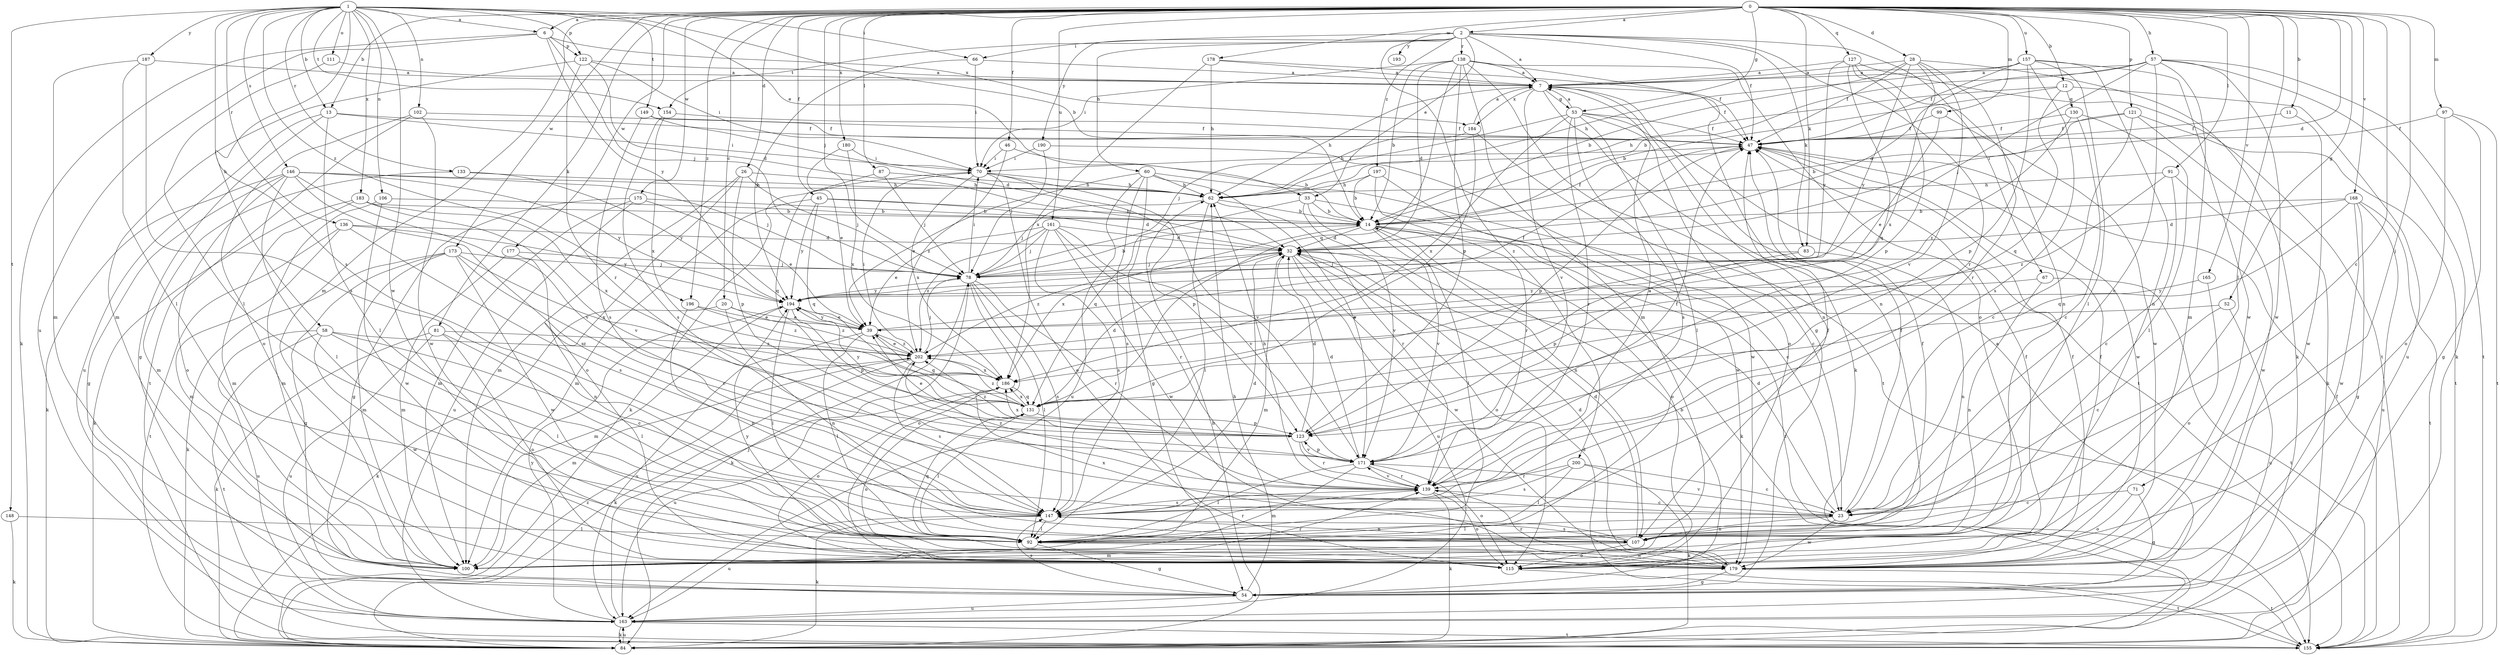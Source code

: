 strict digraph  {
0;
1;
2;
6;
7;
11;
12;
13;
14;
20;
23;
26;
28;
32;
33;
39;
45;
46;
47;
52;
53;
54;
57;
58;
60;
62;
66;
67;
70;
71;
78;
81;
83;
84;
87;
91;
92;
97;
99;
100;
102;
106;
107;
111;
115;
121;
122;
123;
127;
130;
131;
133;
136;
138;
139;
146;
147;
148;
149;
154;
155;
157;
161;
163;
165;
168;
171;
173;
175;
177;
178;
179;
180;
183;
184;
186;
187;
190;
193;
194;
196;
197;
200;
202;
0 -> 2  [label=a];
0 -> 6  [label=a];
0 -> 11  [label=b];
0 -> 12  [label=b];
0 -> 13  [label=b];
0 -> 20  [label=c];
0 -> 23  [label=c];
0 -> 26  [label=d];
0 -> 28  [label=d];
0 -> 32  [label=d];
0 -> 45  [label=f];
0 -> 46  [label=f];
0 -> 52  [label=g];
0 -> 53  [label=g];
0 -> 57  [label=h];
0 -> 71  [label=j];
0 -> 78  [label=j];
0 -> 81  [label=k];
0 -> 83  [label=k];
0 -> 87  [label=l];
0 -> 91  [label=l];
0 -> 92  [label=l];
0 -> 97  [label=m];
0 -> 99  [label=m];
0 -> 100  [label=m];
0 -> 121  [label=p];
0 -> 127  [label=q];
0 -> 157  [label=u];
0 -> 161  [label=u];
0 -> 165  [label=v];
0 -> 168  [label=v];
0 -> 173  [label=w];
0 -> 175  [label=w];
0 -> 177  [label=w];
0 -> 178  [label=w];
0 -> 180  [label=x];
0 -> 196  [label=z];
1 -> 6  [label=a];
1 -> 13  [label=b];
1 -> 14  [label=b];
1 -> 33  [label=e];
1 -> 58  [label=h];
1 -> 66  [label=i];
1 -> 102  [label=n];
1 -> 106  [label=n];
1 -> 111  [label=o];
1 -> 122  [label=p];
1 -> 133  [label=r];
1 -> 136  [label=r];
1 -> 146  [label=s];
1 -> 147  [label=s];
1 -> 148  [label=t];
1 -> 149  [label=t];
1 -> 154  [label=t];
1 -> 179  [label=w];
1 -> 183  [label=x];
1 -> 187  [label=y];
1 -> 196  [label=z];
2 -> 7  [label=a];
2 -> 33  [label=e];
2 -> 47  [label=f];
2 -> 60  [label=h];
2 -> 66  [label=i];
2 -> 67  [label=i];
2 -> 83  [label=k];
2 -> 138  [label=r];
2 -> 139  [label=r];
2 -> 154  [label=t];
2 -> 190  [label=y];
2 -> 193  [label=y];
2 -> 197  [label=z];
2 -> 200  [label=z];
6 -> 78  [label=j];
6 -> 84  [label=k];
6 -> 122  [label=p];
6 -> 163  [label=u];
6 -> 184  [label=x];
6 -> 194  [label=y];
7 -> 47  [label=f];
7 -> 53  [label=g];
7 -> 62  [label=h];
7 -> 84  [label=k];
7 -> 107  [label=n];
7 -> 171  [label=v];
7 -> 184  [label=x];
11 -> 47  [label=f];
11 -> 179  [label=w];
12 -> 14  [label=b];
12 -> 62  [label=h];
12 -> 130  [label=q];
12 -> 131  [label=q];
12 -> 163  [label=u];
13 -> 47  [label=f];
13 -> 54  [label=g];
13 -> 70  [label=i];
13 -> 92  [label=l];
13 -> 163  [label=u];
14 -> 32  [label=d];
14 -> 47  [label=f];
14 -> 84  [label=k];
14 -> 92  [label=l];
14 -> 115  [label=o];
14 -> 155  [label=t];
14 -> 171  [label=v];
14 -> 186  [label=x];
20 -> 39  [label=e];
20 -> 84  [label=k];
20 -> 107  [label=n];
20 -> 202  [label=z];
23 -> 32  [label=d];
23 -> 47  [label=f];
23 -> 92  [label=l];
23 -> 107  [label=n];
23 -> 171  [label=v];
23 -> 179  [label=w];
26 -> 62  [label=h];
26 -> 78  [label=j];
26 -> 100  [label=m];
26 -> 115  [label=o];
26 -> 123  [label=p];
28 -> 7  [label=a];
28 -> 14  [label=b];
28 -> 47  [label=f];
28 -> 84  [label=k];
28 -> 139  [label=r];
28 -> 171  [label=v];
28 -> 186  [label=x];
28 -> 194  [label=y];
32 -> 78  [label=j];
32 -> 100  [label=m];
32 -> 115  [label=o];
32 -> 163  [label=u];
32 -> 179  [label=w];
32 -> 202  [label=z];
33 -> 14  [label=b];
33 -> 23  [label=c];
33 -> 107  [label=n];
33 -> 131  [label=q];
33 -> 171  [label=v];
39 -> 47  [label=f];
39 -> 92  [label=l];
39 -> 131  [label=q];
39 -> 163  [label=u];
39 -> 194  [label=y];
39 -> 202  [label=z];
45 -> 14  [label=b];
45 -> 32  [label=d];
45 -> 100  [label=m];
45 -> 131  [label=q];
45 -> 194  [label=y];
46 -> 14  [label=b];
46 -> 70  [label=i];
46 -> 202  [label=z];
47 -> 70  [label=i];
47 -> 123  [label=p];
47 -> 179  [label=w];
52 -> 23  [label=c];
52 -> 39  [label=e];
52 -> 163  [label=u];
53 -> 7  [label=a];
53 -> 47  [label=f];
53 -> 78  [label=j];
53 -> 92  [label=l];
53 -> 115  [label=o];
53 -> 139  [label=r];
53 -> 147  [label=s];
53 -> 155  [label=t];
53 -> 186  [label=x];
54 -> 7  [label=a];
54 -> 14  [label=b];
54 -> 62  [label=h];
54 -> 147  [label=s];
54 -> 163  [label=u];
57 -> 7  [label=a];
57 -> 14  [label=b];
57 -> 23  [label=c];
57 -> 32  [label=d];
57 -> 78  [label=j];
57 -> 84  [label=k];
57 -> 100  [label=m];
57 -> 155  [label=t];
57 -> 179  [label=w];
58 -> 23  [label=c];
58 -> 92  [label=l];
58 -> 155  [label=t];
58 -> 163  [label=u];
58 -> 179  [label=w];
58 -> 202  [label=z];
60 -> 23  [label=c];
60 -> 39  [label=e];
60 -> 54  [label=g];
60 -> 62  [label=h];
60 -> 147  [label=s];
60 -> 163  [label=u];
60 -> 171  [label=v];
62 -> 14  [label=b];
62 -> 78  [label=j];
62 -> 92  [label=l];
62 -> 139  [label=r];
66 -> 7  [label=a];
66 -> 70  [label=i];
66 -> 194  [label=y];
67 -> 107  [label=n];
67 -> 155  [label=t];
67 -> 194  [label=y];
70 -> 62  [label=h];
70 -> 84  [label=k];
70 -> 115  [label=o];
70 -> 123  [label=p];
70 -> 171  [label=v];
70 -> 186  [label=x];
71 -> 23  [label=c];
71 -> 54  [label=g];
71 -> 115  [label=o];
78 -> 14  [label=b];
78 -> 70  [label=i];
78 -> 84  [label=k];
78 -> 92  [label=l];
78 -> 115  [label=o];
78 -> 139  [label=r];
78 -> 147  [label=s];
78 -> 194  [label=y];
81 -> 84  [label=k];
81 -> 92  [label=l];
81 -> 115  [label=o];
81 -> 163  [label=u];
81 -> 202  [label=z];
83 -> 78  [label=j];
83 -> 107  [label=n];
83 -> 123  [label=p];
84 -> 62  [label=h];
84 -> 163  [label=u];
84 -> 202  [label=z];
87 -> 62  [label=h];
87 -> 78  [label=j];
87 -> 131  [label=q];
91 -> 23  [label=c];
91 -> 62  [label=h];
91 -> 179  [label=w];
91 -> 202  [label=z];
92 -> 47  [label=f];
92 -> 54  [label=g];
92 -> 131  [label=q];
92 -> 139  [label=r];
92 -> 179  [label=w];
97 -> 47  [label=f];
97 -> 54  [label=g];
97 -> 115  [label=o];
97 -> 155  [label=t];
99 -> 39  [label=e];
99 -> 47  [label=f];
99 -> 179  [label=w];
100 -> 47  [label=f];
100 -> 139  [label=r];
102 -> 47  [label=f];
102 -> 115  [label=o];
102 -> 155  [label=t];
102 -> 179  [label=w];
106 -> 14  [label=b];
106 -> 100  [label=m];
106 -> 179  [label=w];
107 -> 32  [label=d];
107 -> 100  [label=m];
107 -> 115  [label=o];
107 -> 147  [label=s];
107 -> 186  [label=x];
111 -> 7  [label=a];
111 -> 92  [label=l];
115 -> 47  [label=f];
115 -> 155  [label=t];
121 -> 14  [label=b];
121 -> 23  [label=c];
121 -> 47  [label=f];
121 -> 84  [label=k];
121 -> 155  [label=t];
122 -> 7  [label=a];
122 -> 32  [label=d];
122 -> 70  [label=i];
122 -> 100  [label=m];
122 -> 139  [label=r];
123 -> 32  [label=d];
123 -> 39  [label=e];
123 -> 139  [label=r];
123 -> 171  [label=v];
123 -> 186  [label=x];
123 -> 202  [label=z];
127 -> 7  [label=a];
127 -> 107  [label=n];
127 -> 123  [label=p];
127 -> 131  [label=q];
127 -> 155  [label=t];
127 -> 194  [label=y];
130 -> 23  [label=c];
130 -> 47  [label=f];
130 -> 92  [label=l];
130 -> 202  [label=z];
131 -> 32  [label=d];
131 -> 92  [label=l];
131 -> 115  [label=o];
131 -> 123  [label=p];
131 -> 186  [label=x];
131 -> 194  [label=y];
131 -> 202  [label=z];
133 -> 62  [label=h];
133 -> 100  [label=m];
133 -> 194  [label=y];
136 -> 32  [label=d];
136 -> 100  [label=m];
136 -> 147  [label=s];
136 -> 155  [label=t];
136 -> 194  [label=y];
138 -> 7  [label=a];
138 -> 14  [label=b];
138 -> 32  [label=d];
138 -> 54  [label=g];
138 -> 70  [label=i];
138 -> 100  [label=m];
138 -> 107  [label=n];
138 -> 115  [label=o];
138 -> 123  [label=p];
138 -> 131  [label=q];
139 -> 7  [label=a];
139 -> 23  [label=c];
139 -> 62  [label=h];
139 -> 84  [label=k];
139 -> 115  [label=o];
139 -> 147  [label=s];
139 -> 171  [label=v];
139 -> 202  [label=z];
146 -> 54  [label=g];
146 -> 62  [label=h];
146 -> 78  [label=j];
146 -> 84  [label=k];
146 -> 92  [label=l];
146 -> 115  [label=o];
146 -> 147  [label=s];
146 -> 171  [label=v];
146 -> 194  [label=y];
147 -> 32  [label=d];
147 -> 47  [label=f];
147 -> 84  [label=k];
147 -> 92  [label=l];
147 -> 107  [label=n];
147 -> 163  [label=u];
148 -> 84  [label=k];
148 -> 92  [label=l];
149 -> 32  [label=d];
149 -> 47  [label=f];
149 -> 147  [label=s];
154 -> 47  [label=f];
154 -> 147  [label=s];
154 -> 186  [label=x];
155 -> 32  [label=d];
155 -> 47  [label=f];
157 -> 7  [label=a];
157 -> 47  [label=f];
157 -> 62  [label=h];
157 -> 92  [label=l];
157 -> 107  [label=n];
157 -> 123  [label=p];
157 -> 147  [label=s];
157 -> 179  [label=w];
161 -> 32  [label=d];
161 -> 39  [label=e];
161 -> 78  [label=j];
161 -> 139  [label=r];
161 -> 147  [label=s];
161 -> 171  [label=v];
161 -> 179  [label=w];
161 -> 202  [label=z];
163 -> 78  [label=j];
163 -> 84  [label=k];
163 -> 155  [label=t];
163 -> 194  [label=y];
165 -> 115  [label=o];
165 -> 194  [label=y];
168 -> 14  [label=b];
168 -> 32  [label=d];
168 -> 54  [label=g];
168 -> 131  [label=q];
168 -> 155  [label=t];
168 -> 163  [label=u];
168 -> 179  [label=w];
171 -> 32  [label=d];
171 -> 47  [label=f];
171 -> 92  [label=l];
171 -> 100  [label=m];
171 -> 115  [label=o];
171 -> 123  [label=p];
171 -> 139  [label=r];
173 -> 23  [label=c];
173 -> 54  [label=g];
173 -> 78  [label=j];
173 -> 84  [label=k];
173 -> 100  [label=m];
173 -> 179  [label=w];
173 -> 186  [label=x];
175 -> 14  [label=b];
175 -> 39  [label=e];
175 -> 54  [label=g];
175 -> 100  [label=m];
175 -> 163  [label=u];
177 -> 78  [label=j];
177 -> 100  [label=m];
177 -> 107  [label=n];
178 -> 7  [label=a];
178 -> 47  [label=f];
178 -> 62  [label=h];
178 -> 186  [label=x];
179 -> 32  [label=d];
179 -> 47  [label=f];
179 -> 54  [label=g];
179 -> 139  [label=r];
179 -> 155  [label=t];
179 -> 194  [label=y];
180 -> 39  [label=e];
180 -> 70  [label=i];
180 -> 186  [label=x];
183 -> 14  [label=b];
183 -> 84  [label=k];
183 -> 100  [label=m];
183 -> 171  [label=v];
183 -> 186  [label=x];
184 -> 7  [label=a];
184 -> 62  [label=h];
184 -> 131  [label=q];
184 -> 155  [label=t];
186 -> 115  [label=o];
186 -> 131  [label=q];
186 -> 163  [label=u];
187 -> 7  [label=a];
187 -> 92  [label=l];
187 -> 100  [label=m];
187 -> 147  [label=s];
190 -> 70  [label=i];
190 -> 78  [label=j];
190 -> 179  [label=w];
194 -> 39  [label=e];
194 -> 92  [label=l];
194 -> 100  [label=m];
194 -> 123  [label=p];
196 -> 39  [label=e];
196 -> 107  [label=n];
196 -> 202  [label=z];
197 -> 14  [label=b];
197 -> 62  [label=h];
197 -> 139  [label=r];
197 -> 179  [label=w];
200 -> 23  [label=c];
200 -> 84  [label=k];
200 -> 92  [label=l];
200 -> 139  [label=r];
200 -> 147  [label=s];
202 -> 39  [label=e];
202 -> 70  [label=i];
202 -> 78  [label=j];
202 -> 84  [label=k];
202 -> 100  [label=m];
202 -> 147  [label=s];
202 -> 186  [label=x];
}
